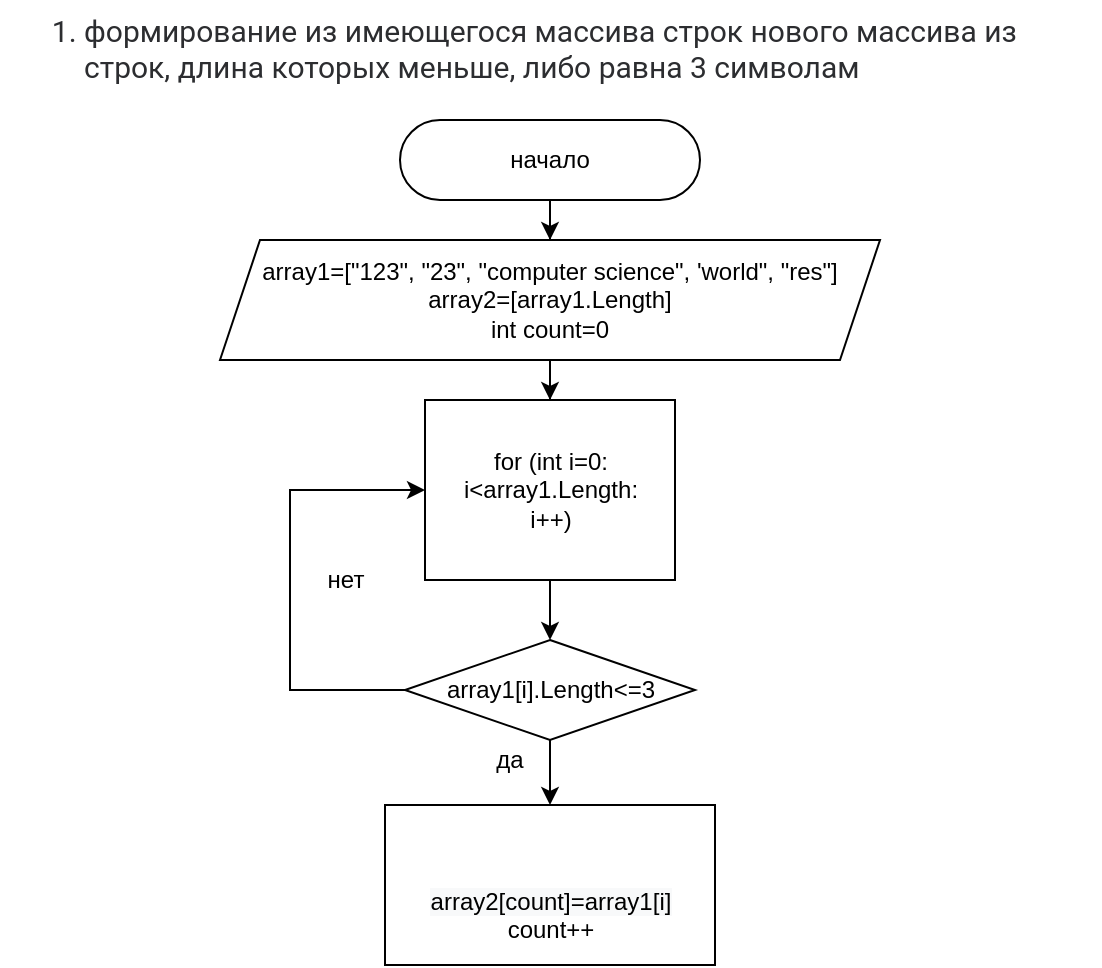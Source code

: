<mxfile version="13.9.9" type="device"><diagram id="ytPKoAG_DSxoO4lTFYMx" name="Страница 1"><mxGraphModel dx="1108" dy="1679" grid="1" gridSize="10" guides="1" tooltips="1" connect="1" arrows="1" fold="1" page="1" pageScale="1" pageWidth="827" pageHeight="1169" math="0" shadow="0"><root><mxCell id="0"/><mxCell id="1" parent="0"/><mxCell id="9ZQz5_XM0AtDJLB7cYBa-1" value="&lt;ol style=&quot;box-sizing: border-box ; margin-top: 0px ; margin-bottom: 10px ; color: rgb(44 , 45 , 48) ; font-family: &amp;#34;roboto&amp;#34; , &amp;#34;san francisco&amp;#34; , &amp;#34;helvetica neue&amp;#34; , &amp;#34;helvetica&amp;#34; , &amp;#34;arial&amp;#34; ; font-size: 15px ; font-style: normal ; font-weight: 400 ; letter-spacing: normal ; text-indent: 0px ; text-transform: none ; word-spacing: 0px ; background-color: rgb(255 , 255 , 255)&quot;&gt;&lt;li style=&quot;box-sizing: border-box&quot;&gt;&lt;span style=&quot;font-family: &amp;#34;roboto&amp;#34; , &amp;#34;san francisco&amp;#34; , &amp;#34;helvetica neue&amp;#34; , &amp;#34;helvetica&amp;#34; , &amp;#34;arial&amp;#34;&quot;&gt;формирование из имеющегося массива строк нового массива из строк, длина которых меньше, либо равна 3 символам&lt;/span&gt;&lt;br&gt;&lt;/li&gt;&lt;/ol&gt;" style="text;whiteSpace=wrap;html=1;" vertex="1" parent="1"><mxGeometry x="85" y="-600" width="550" height="50" as="geometry"/></mxCell><mxCell id="9ZQz5_XM0AtDJLB7cYBa-2" value="" style="edgeStyle=orthogonalEdgeStyle;rounded=0;orthogonalLoop=1;jettySize=auto;html=1;" edge="1" parent="1" source="9ZQz5_XM0AtDJLB7cYBa-3" target="9ZQz5_XM0AtDJLB7cYBa-5"><mxGeometry relative="1" as="geometry"/></mxCell><mxCell id="9ZQz5_XM0AtDJLB7cYBa-3" value="начало&lt;br&gt;" style="rounded=1;whiteSpace=wrap;html=1;arcSize=50;" vertex="1" parent="1"><mxGeometry x="285" y="-540" width="150" height="40" as="geometry"/></mxCell><mxCell id="9ZQz5_XM0AtDJLB7cYBa-4" value="" style="edgeStyle=orthogonalEdgeStyle;rounded=0;orthogonalLoop=1;jettySize=auto;html=1;" edge="1" parent="1" source="9ZQz5_XM0AtDJLB7cYBa-5" target="9ZQz5_XM0AtDJLB7cYBa-7"><mxGeometry relative="1" as="geometry"/></mxCell><mxCell id="9ZQz5_XM0AtDJLB7cYBa-5" value="&lt;font style=&quot;font-size: 12px&quot;&gt;array1=[&quot;123&quot;, &quot;23&quot;, &quot;computer science&quot;, 'world&quot;, &quot;res&quot;]&lt;br&gt;array2=[array1.Length]&lt;br&gt;int count=0&lt;br&gt;&lt;/font&gt;" style="shape=parallelogram;perimeter=parallelogramPerimeter;whiteSpace=wrap;html=1;fixedSize=1;" vertex="1" parent="1"><mxGeometry x="195" y="-480" width="330" height="60" as="geometry"/></mxCell><mxCell id="9ZQz5_XM0AtDJLB7cYBa-6" value="" style="edgeStyle=orthogonalEdgeStyle;rounded=0;orthogonalLoop=1;jettySize=auto;html=1;entryX=0.5;entryY=0;entryDx=0;entryDy=0;" edge="1" parent="1" source="9ZQz5_XM0AtDJLB7cYBa-7" target="9ZQz5_XM0AtDJLB7cYBa-37"><mxGeometry relative="1" as="geometry"><mxPoint x="377.5" y="-240" as="targetPoint"/></mxGeometry></mxCell><mxCell id="9ZQz5_XM0AtDJLB7cYBa-7" value="for (int i=0:&lt;br&gt;i&amp;lt;array1.Length:&lt;br&gt;i++)" style="whiteSpace=wrap;html=1;" vertex="1" parent="1"><mxGeometry x="297.5" y="-400" width="125" height="90" as="geometry"/></mxCell><mxCell id="9ZQz5_XM0AtDJLB7cYBa-14" value="нет" style="text;html=1;strokeColor=none;fillColor=none;align=center;verticalAlign=middle;whiteSpace=wrap;rounded=0;" vertex="1" parent="1"><mxGeometry x="237.5" y="-320" width="40" height="20" as="geometry"/></mxCell><mxCell id="9ZQz5_XM0AtDJLB7cYBa-22" value="да" style="text;html=1;strokeColor=none;fillColor=none;align=center;verticalAlign=middle;whiteSpace=wrap;rounded=0;" vertex="1" parent="1"><mxGeometry x="320" y="-230" width="40" height="20" as="geometry"/></mxCell><mxCell id="9ZQz5_XM0AtDJLB7cYBa-31" value="&lt;br&gt;&lt;br&gt;&lt;span style=&quot;color: rgb(0 , 0 , 0) ; font-family: &amp;#34;helvetica&amp;#34; ; font-size: 12px ; font-style: normal ; font-weight: 400 ; letter-spacing: normal ; text-align: center ; text-indent: 0px ; text-transform: none ; word-spacing: 0px ; background-color: rgb(248 , 249 , 250) ; display: inline ; float: none&quot;&gt;array2[count]=array1[i]&lt;br&gt;&lt;/span&gt;count++&lt;br&gt;" style="whiteSpace=wrap;html=1;" vertex="1" parent="1"><mxGeometry x="277.5" y="-197.5" width="165" height="80" as="geometry"/></mxCell><mxCell id="9ZQz5_XM0AtDJLB7cYBa-38" style="edgeStyle=orthogonalEdgeStyle;rounded=0;orthogonalLoop=1;jettySize=auto;html=1;entryX=0.5;entryY=0;entryDx=0;entryDy=0;" edge="1" parent="1" source="9ZQz5_XM0AtDJLB7cYBa-37" target="9ZQz5_XM0AtDJLB7cYBa-31"><mxGeometry relative="1" as="geometry"/></mxCell><mxCell id="9ZQz5_XM0AtDJLB7cYBa-40" style="edgeStyle=orthogonalEdgeStyle;rounded=0;orthogonalLoop=1;jettySize=auto;html=1;entryX=0;entryY=0.5;entryDx=0;entryDy=0;" edge="1" parent="1" source="9ZQz5_XM0AtDJLB7cYBa-37" target="9ZQz5_XM0AtDJLB7cYBa-7"><mxGeometry relative="1" as="geometry"><Array as="points"><mxPoint x="230" y="-255"/><mxPoint x="230" y="-355"/></Array></mxGeometry></mxCell><mxCell id="9ZQz5_XM0AtDJLB7cYBa-37" value="array1[i].Length&amp;lt;=3" style="rhombus;whiteSpace=wrap;html=1;" vertex="1" parent="1"><mxGeometry x="287.5" y="-280" width="145" height="50" as="geometry"/></mxCell></root></mxGraphModel></diagram></mxfile>